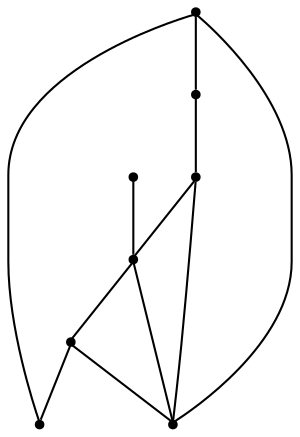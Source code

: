 graph {
  node [shape=point,comment="{\"directed\":false,\"doi\":\"10.1007/978-3-031-49275-4_6\",\"figure\":\"7 (3)\"}"]

  v0 [pos="541.7113041817772,329.57345796999124"]
  v1 [pos="475.03399960867597,329.57345796999124"]
  v2 [pos="408.3567109326792,329.57345796999124"]
  v3 [pos="508.3726439466744,379.5808115963329"]
  v4 [pos="475.0339996086759,429.5881652226745"]
  v5 [pos="475.0339996086759,379.58081159633286"]
  v6 [pos="441.69535527067757,379.5808115963329"]
  v7 [pos="475.0339996086759,496.26463672446334"]

  v3 -- v4 [id="-9",pos="508.3726439466744,379.5808115963329 475.0339996086759,429.5881652226745 475.0339996086759,429.5881652226745 475.0339996086759,429.5881652226745"]
  v0 -- v3 [id="-10",pos="541.7113041817772,329.57345796999124 508.3726439466744,379.5808115963329 508.3726439466744,379.5808115963329 508.3726439466744,379.5808115963329"]
  v5 -- v4 [id="-11",pos="475.0339996086759,379.58081159633286 475.0339996086759,429.5881652226745 475.0339996086759,429.5881652226745 475.0339996086759,429.5881652226745"]
  v1 -- v5 [id="-12",pos="475.03399960867597,329.57345796999124 475.0339996086759,379.58081159633286 475.0339996086759,379.58081159633286 475.0339996086759,379.58081159633286"]
  v1 -- v0 [id="-13",pos="475.03399960867597,329.57345796999124 541.7113041817772,329.57345796999124 541.7113041817772,329.57345796999124 541.7113041817772,329.57345796999124"]
  v1 -- v2 [id="-14",pos="475.03399960867597,329.57345796999124 408.3567109326792,329.57345796999124 408.3567109326792,329.57345796999124 408.3567109326792,329.57345796999124"]
  v6 -- v2 [id="-15",pos="441.69535527067757,379.5808115963329 408.3567109326792,329.57345796999124 408.3567109326792,329.57345796999124 408.3567109326792,329.57345796999124"]
  v4 -- v6 [id="-16",pos="475.0339996086759,429.5881652226745 441.69535527067757,379.5808115963329 441.69535527067757,379.5808115963329 441.69535527067757,379.5808115963329"]
  v7 -- v4 [id="-17",pos="475.0339996086759,496.26463672446334 475.0339996086759,429.5881652226745 475.0339996086759,429.5881652226745 475.0339996086759,429.5881652226745"]
  v5 -- v3 [id="-18",pos="475.0339996086759,379.58081159633286 508.3726439466744,379.5808115963329 508.3726439466744,379.5808115963329 508.3726439466744,379.5808115963329"]
  v6 -- v5 [id="-19",pos="441.69535527067757,379.5808115963329 475.0339996086759,379.58081159633286 475.0339996086759,379.58081159633286 475.0339996086759,379.58081159633286"]
}
